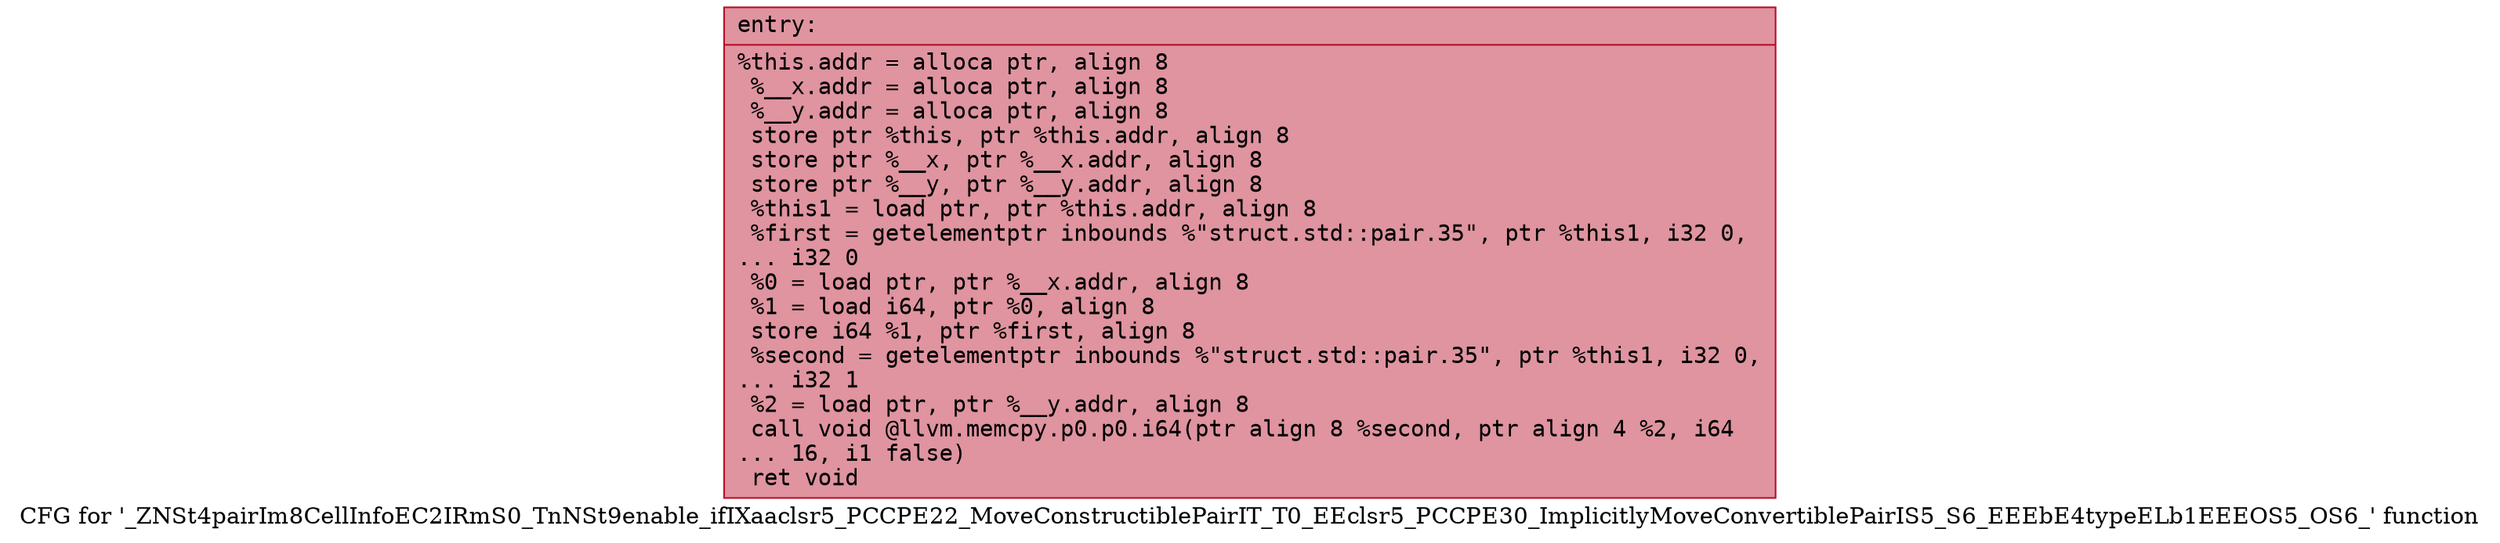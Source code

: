 digraph "CFG for '_ZNSt4pairIm8CellInfoEC2IRmS0_TnNSt9enable_ifIXaaclsr5_PCCPE22_MoveConstructiblePairIT_T0_EEclsr5_PCCPE30_ImplicitlyMoveConvertiblePairIS5_S6_EEEbE4typeELb1EEEOS5_OS6_' function" {
	label="CFG for '_ZNSt4pairIm8CellInfoEC2IRmS0_TnNSt9enable_ifIXaaclsr5_PCCPE22_MoveConstructiblePairIT_T0_EEclsr5_PCCPE30_ImplicitlyMoveConvertiblePairIS5_S6_EEEbE4typeELb1EEEOS5_OS6_' function";

	Node0x560dca07d480 [shape=record,color="#b70d28ff", style=filled, fillcolor="#b70d2870" fontname="Courier",label="{entry:\l|  %this.addr = alloca ptr, align 8\l  %__x.addr = alloca ptr, align 8\l  %__y.addr = alloca ptr, align 8\l  store ptr %this, ptr %this.addr, align 8\l  store ptr %__x, ptr %__x.addr, align 8\l  store ptr %__y, ptr %__y.addr, align 8\l  %this1 = load ptr, ptr %this.addr, align 8\l  %first = getelementptr inbounds %\"struct.std::pair.35\", ptr %this1, i32 0,\l... i32 0\l  %0 = load ptr, ptr %__x.addr, align 8\l  %1 = load i64, ptr %0, align 8\l  store i64 %1, ptr %first, align 8\l  %second = getelementptr inbounds %\"struct.std::pair.35\", ptr %this1, i32 0,\l... i32 1\l  %2 = load ptr, ptr %__y.addr, align 8\l  call void @llvm.memcpy.p0.p0.i64(ptr align 8 %second, ptr align 4 %2, i64\l... 16, i1 false)\l  ret void\l}"];
}
